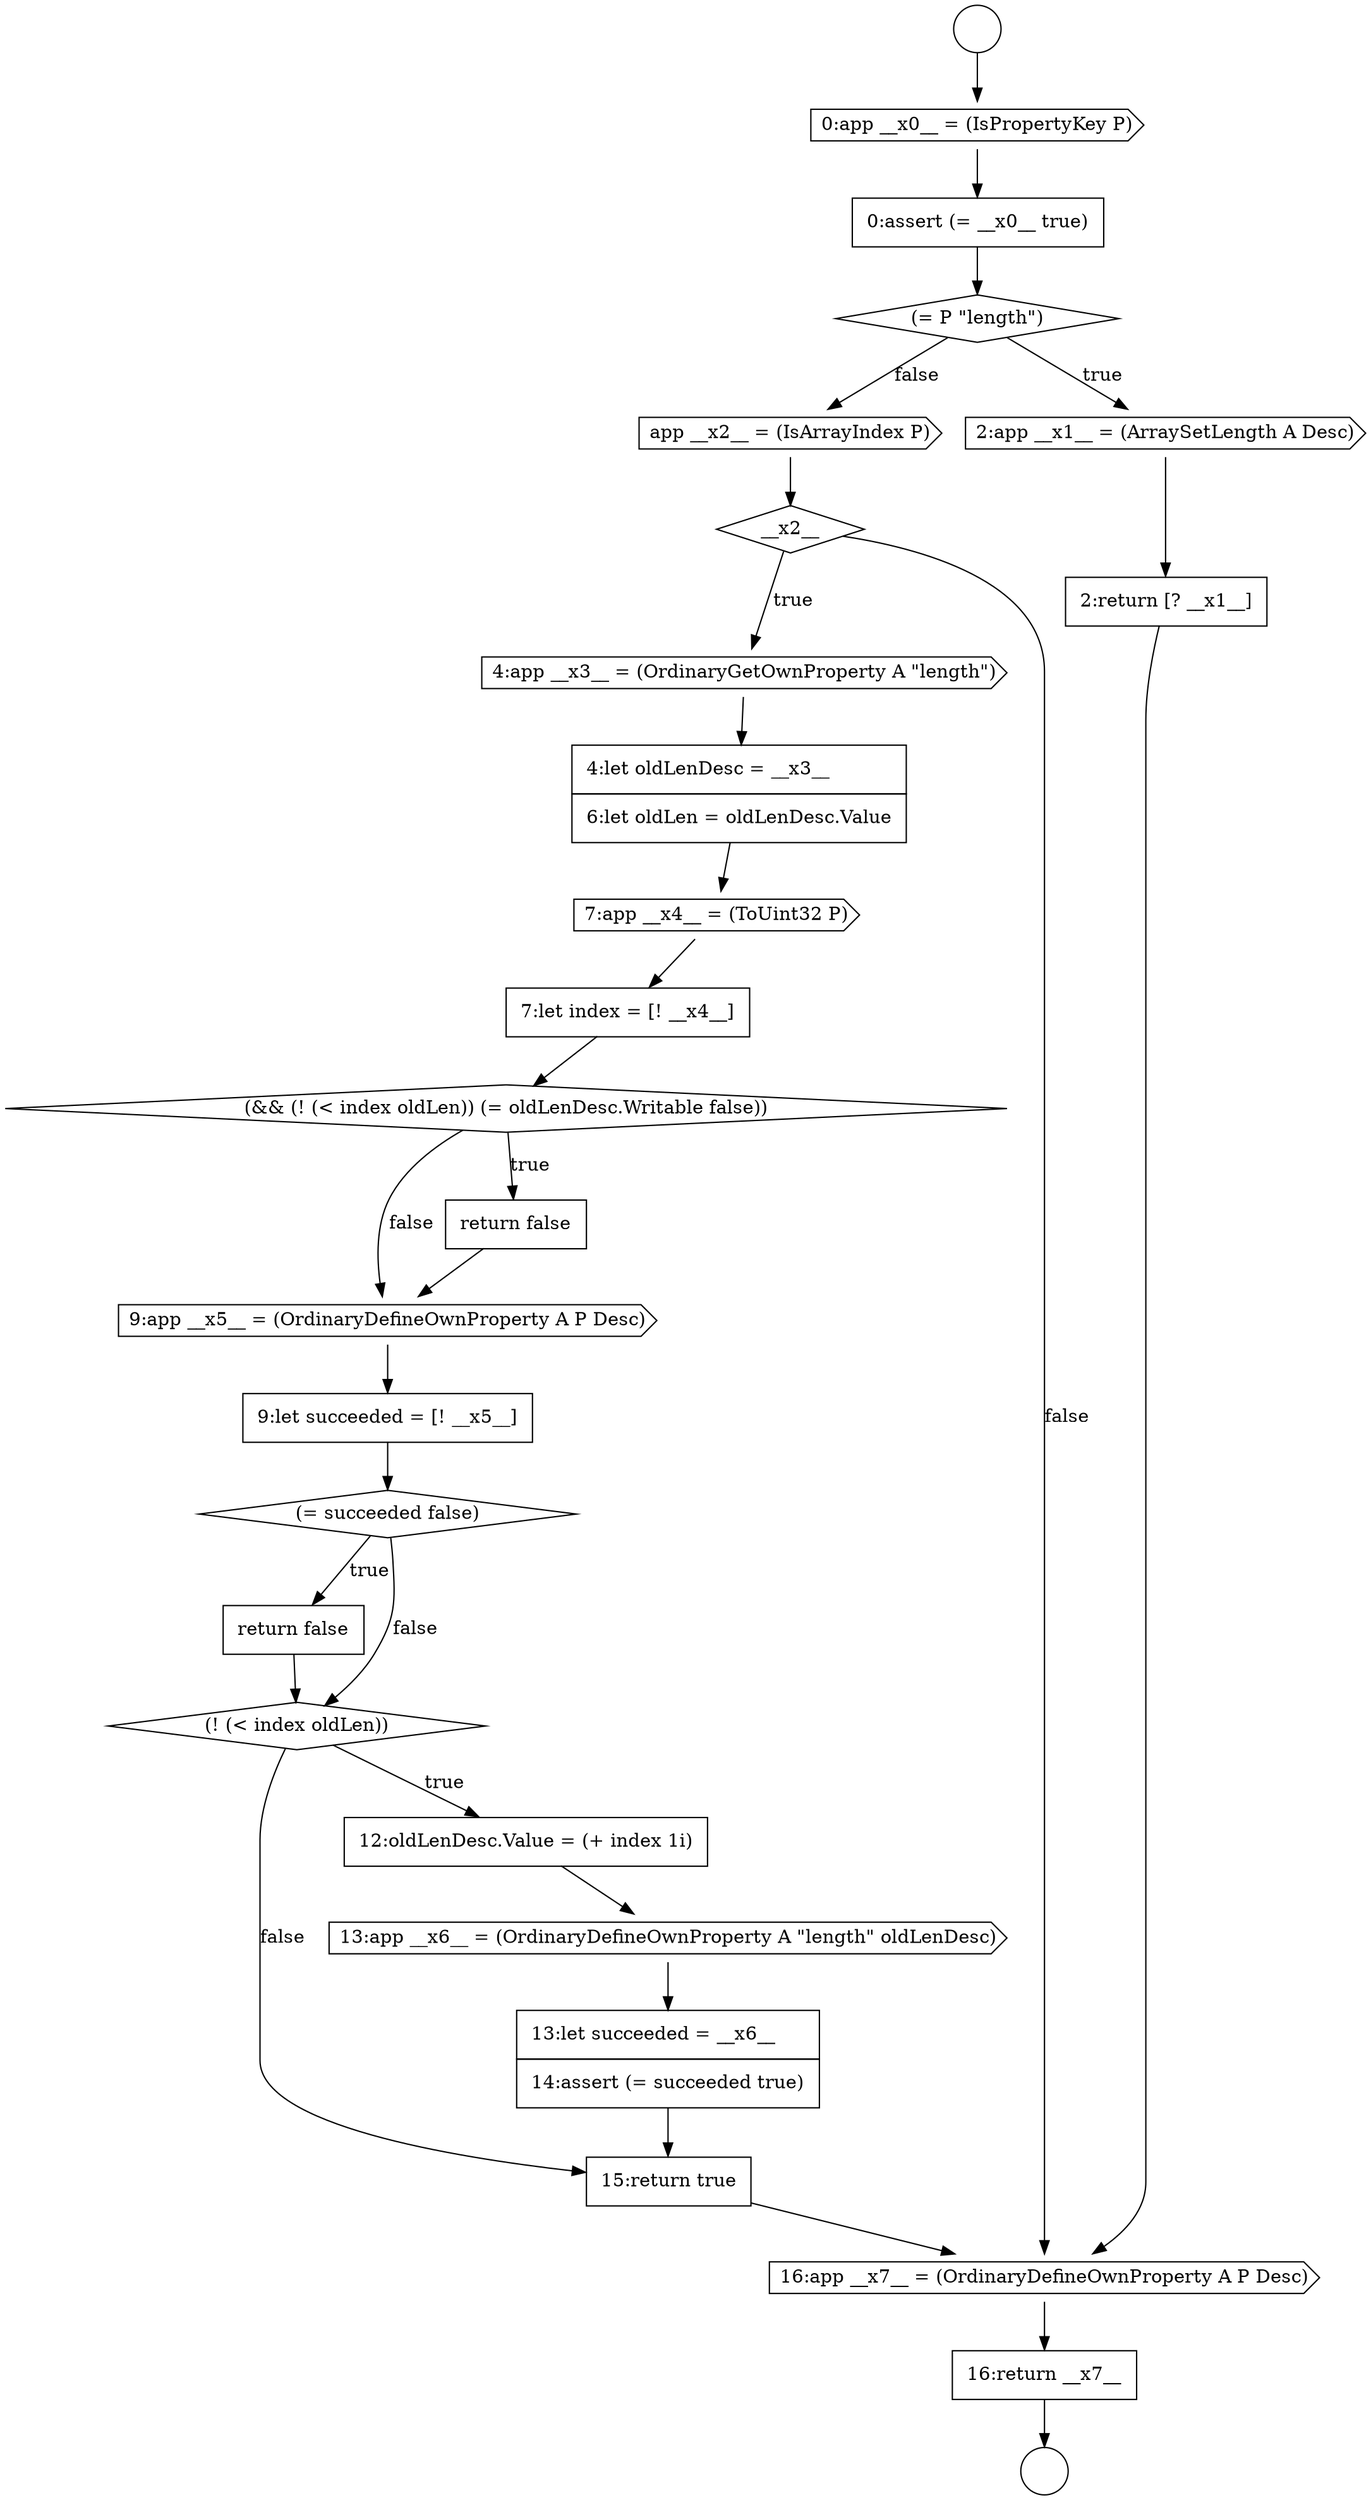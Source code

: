 digraph {
  node2309 [shape=none, margin=0, label=<<font color="black">
    <table border="0" cellborder="1" cellspacing="0" cellpadding="10">
      <tr><td align="left">return false</td></tr>
    </table>
  </font>> color="black" fillcolor="white" style=filled]
  node2316 [shape=none, margin=0, label=<<font color="black">
    <table border="0" cellborder="1" cellspacing="0" cellpadding="10">
      <tr><td align="left">16:return __x7__</td></tr>
    </table>
  </font>> color="black" fillcolor="white" style=filled]
  node2301 [shape=none, margin=0, label=<<font color="black">
    <table border="0" cellborder="1" cellspacing="0" cellpadding="10">
      <tr><td align="left">4:let oldLenDesc = __x3__</td></tr>
      <tr><td align="left">6:let oldLen = oldLenDesc.Value</td></tr>
    </table>
  </font>> color="black" fillcolor="white" style=filled]
  node2291 [shape=circle label=" " color="black" fillcolor="white" style=filled]
  node2313 [shape=none, margin=0, label=<<font color="black">
    <table border="0" cellborder="1" cellspacing="0" cellpadding="10">
      <tr><td align="left">13:let succeeded = __x6__</td></tr>
      <tr><td align="left">14:assert (= succeeded true)</td></tr>
    </table>
  </font>> color="black" fillcolor="white" style=filled]
  node2300 [shape=cds, label=<<font color="black">4:app __x3__ = (OrdinaryGetOwnProperty A &quot;length&quot;)</font>> color="black" fillcolor="white" style=filled]
  node2312 [shape=cds, label=<<font color="black">13:app __x6__ = (OrdinaryDefineOwnProperty A &quot;length&quot; oldLenDesc)</font>> color="black" fillcolor="white" style=filled]
  node2304 [shape=diamond, label=<<font color="black">(&amp;&amp; (! (&lt; index oldLen)) (= oldLenDesc.Writable false))</font>> color="black" fillcolor="white" style=filled]
  node2292 [shape=circle label=" " color="black" fillcolor="white" style=filled]
  node2314 [shape=none, margin=0, label=<<font color="black">
    <table border="0" cellborder="1" cellspacing="0" cellpadding="10">
      <tr><td align="left">15:return true</td></tr>
    </table>
  </font>> color="black" fillcolor="white" style=filled]
  node2303 [shape=none, margin=0, label=<<font color="black">
    <table border="0" cellborder="1" cellspacing="0" cellpadding="10">
      <tr><td align="left">7:let index = [! __x4__]</td></tr>
    </table>
  </font>> color="black" fillcolor="white" style=filled]
  node2298 [shape=cds, label=<<font color="black">app __x2__ = (IsArrayIndex P)</font>> color="black" fillcolor="white" style=filled]
  node2302 [shape=cds, label=<<font color="black">7:app __x4__ = (ToUint32 P)</font>> color="black" fillcolor="white" style=filled]
  node2297 [shape=none, margin=0, label=<<font color="black">
    <table border="0" cellborder="1" cellspacing="0" cellpadding="10">
      <tr><td align="left">2:return [? __x1__]</td></tr>
    </table>
  </font>> color="black" fillcolor="white" style=filled]
  node2295 [shape=diamond, label=<<font color="black">(= P &quot;length&quot;)</font>> color="black" fillcolor="white" style=filled]
  node2306 [shape=cds, label=<<font color="black">9:app __x5__ = (OrdinaryDefineOwnProperty A P Desc)</font>> color="black" fillcolor="white" style=filled]
  node2296 [shape=cds, label=<<font color="black">2:app __x1__ = (ArraySetLength A Desc)</font>> color="black" fillcolor="white" style=filled]
  node2307 [shape=none, margin=0, label=<<font color="black">
    <table border="0" cellborder="1" cellspacing="0" cellpadding="10">
      <tr><td align="left">9:let succeeded = [! __x5__]</td></tr>
    </table>
  </font>> color="black" fillcolor="white" style=filled]
  node2293 [shape=cds, label=<<font color="black">0:app __x0__ = (IsPropertyKey P)</font>> color="black" fillcolor="white" style=filled]
  node2308 [shape=diamond, label=<<font color="black">(= succeeded false)</font>> color="black" fillcolor="white" style=filled]
  node2311 [shape=none, margin=0, label=<<font color="black">
    <table border="0" cellborder="1" cellspacing="0" cellpadding="10">
      <tr><td align="left">12:oldLenDesc.Value = (+ index 1i)</td></tr>
    </table>
  </font>> color="black" fillcolor="white" style=filled]
  node2299 [shape=diamond, label=<<font color="black">__x2__</font>> color="black" fillcolor="white" style=filled]
  node2310 [shape=diamond, label=<<font color="black">(! (&lt; index oldLen))</font>> color="black" fillcolor="white" style=filled]
  node2305 [shape=none, margin=0, label=<<font color="black">
    <table border="0" cellborder="1" cellspacing="0" cellpadding="10">
      <tr><td align="left">return false</td></tr>
    </table>
  </font>> color="black" fillcolor="white" style=filled]
  node2294 [shape=none, margin=0, label=<<font color="black">
    <table border="0" cellborder="1" cellspacing="0" cellpadding="10">
      <tr><td align="left">0:assert (= __x0__ true)</td></tr>
    </table>
  </font>> color="black" fillcolor="white" style=filled]
  node2315 [shape=cds, label=<<font color="black">16:app __x7__ = (OrdinaryDefineOwnProperty A P Desc)</font>> color="black" fillcolor="white" style=filled]
  node2294 -> node2295 [ color="black"]
  node2302 -> node2303 [ color="black"]
  node2311 -> node2312 [ color="black"]
  node2309 -> node2310 [ color="black"]
  node2312 -> node2313 [ color="black"]
  node2296 -> node2297 [ color="black"]
  node2304 -> node2305 [label=<<font color="black">true</font>> color="black"]
  node2304 -> node2306 [label=<<font color="black">false</font>> color="black"]
  node2295 -> node2296 [label=<<font color="black">true</font>> color="black"]
  node2295 -> node2298 [label=<<font color="black">false</font>> color="black"]
  node2316 -> node2292 [ color="black"]
  node2297 -> node2315 [ color="black"]
  node2308 -> node2309 [label=<<font color="black">true</font>> color="black"]
  node2308 -> node2310 [label=<<font color="black">false</font>> color="black"]
  node2301 -> node2302 [ color="black"]
  node2306 -> node2307 [ color="black"]
  node2291 -> node2293 [ color="black"]
  node2307 -> node2308 [ color="black"]
  node2293 -> node2294 [ color="black"]
  node2303 -> node2304 [ color="black"]
  node2299 -> node2300 [label=<<font color="black">true</font>> color="black"]
  node2299 -> node2315 [label=<<font color="black">false</font>> color="black"]
  node2305 -> node2306 [ color="black"]
  node2313 -> node2314 [ color="black"]
  node2300 -> node2301 [ color="black"]
  node2310 -> node2311 [label=<<font color="black">true</font>> color="black"]
  node2310 -> node2314 [label=<<font color="black">false</font>> color="black"]
  node2315 -> node2316 [ color="black"]
  node2314 -> node2315 [ color="black"]
  node2298 -> node2299 [ color="black"]
}
